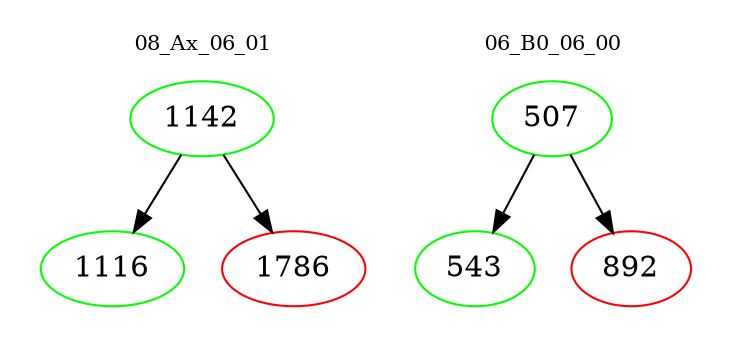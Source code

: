 digraph{
subgraph cluster_0 {
color = white
label = "08_Ax_06_01";
fontsize=10;
T0_1142 [label="1142", color="green"]
T0_1142 -> T0_1116 [color="black"]
T0_1116 [label="1116", color="green"]
T0_1142 -> T0_1786 [color="black"]
T0_1786 [label="1786", color="red"]
}
subgraph cluster_1 {
color = white
label = "06_B0_06_00";
fontsize=10;
T1_507 [label="507", color="green"]
T1_507 -> T1_543 [color="black"]
T1_543 [label="543", color="green"]
T1_507 -> T1_892 [color="black"]
T1_892 [label="892", color="red"]
}
}
